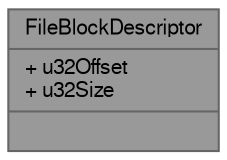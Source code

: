 digraph "FileBlockDescriptor"
{
 // LATEX_PDF_SIZE
  bgcolor="transparent";
  edge [fontname=FreeSans,fontsize=10,labelfontname=FreeSans,labelfontsize=10];
  node [fontname=FreeSans,fontsize=10,shape=box,height=0.2,width=0.4];
  Node1 [shape=record,label="{FileBlockDescriptor\n|+ u32Offset\l+ u32Size\l|}",height=0.2,width=0.4,color="gray40", fillcolor="grey60", style="filled", fontcolor="black",tooltip=" "];
}
